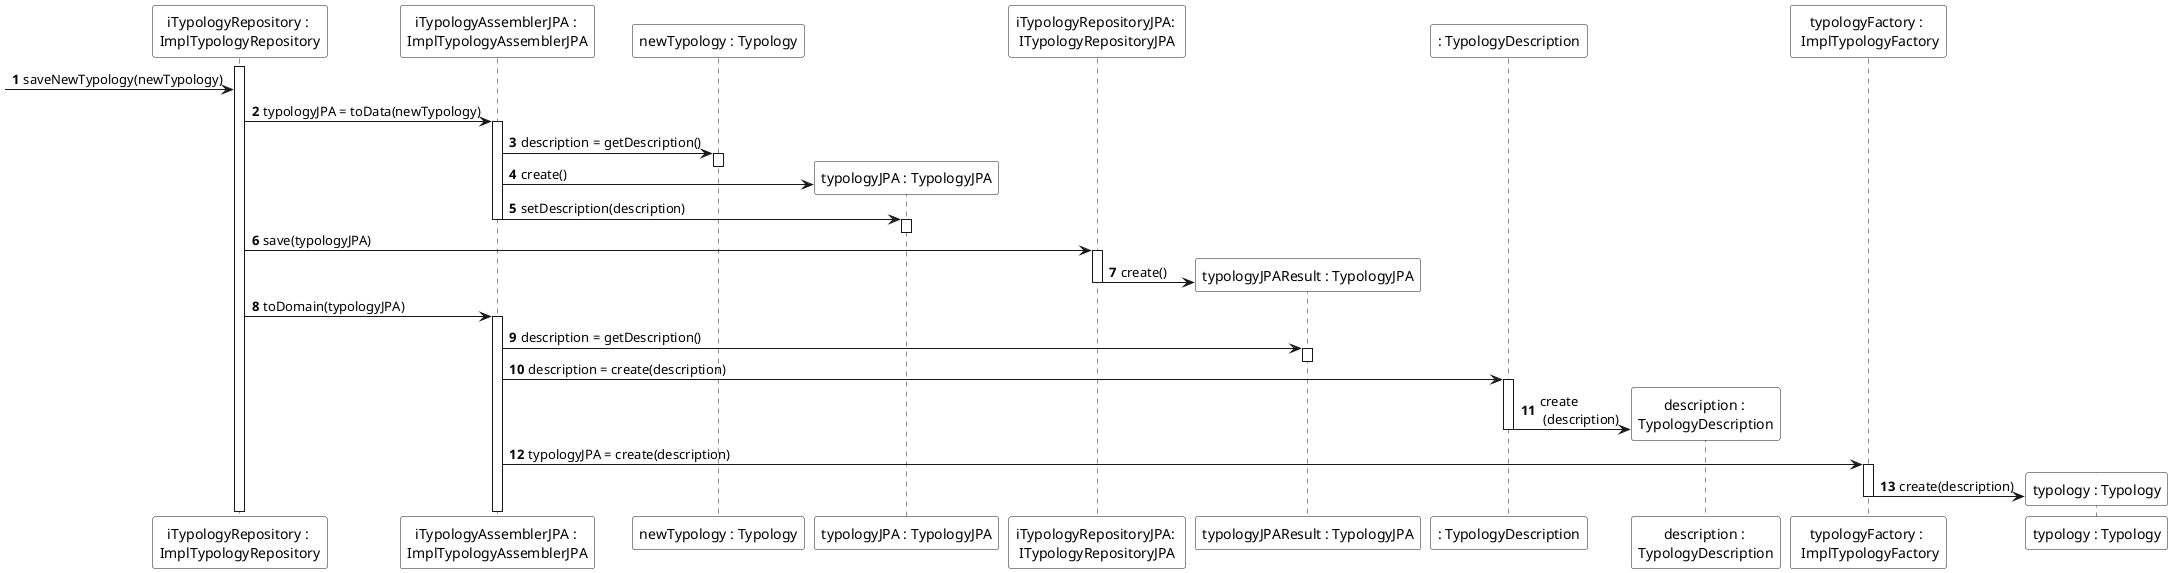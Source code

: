 @startuml
!pragma teoz true
autonumber

participant "iTypologyRepository : \nImplTypologyRepository" #FFFFFF
activate "iTypologyRepository : \nImplTypologyRepository"
-> "iTypologyRepository : \nImplTypologyRepository" : saveNewTypology(newTypology)

participant "iTypologyAssemblerJPA : \nImplTypologyAssemblerJPA" #FFFFFF
"iTypologyRepository : \nImplTypologyRepository" -> "iTypologyAssemblerJPA : \nImplTypologyAssemblerJPA" ++ : typologyJPA = toData(newTypology)

participant "newTypology : Typology" #FFFFFF
"iTypologyAssemblerJPA : \nImplTypologyAssemblerJPA" -> "newTypology : Typology" ++ : description = getDescription()
deactivate

create participant "typologyJPA : TypologyJPA" #FFFFFF
"iTypologyAssemblerJPA : \nImplTypologyAssemblerJPA" -> "typologyJPA : TypologyJPA" : create()
"iTypologyAssemblerJPA : \nImplTypologyAssemblerJPA" -> "typologyJPA : TypologyJPA" ++ : setDescription(description)
deactivate
deactivate "iTypologyAssemblerJPA : \nImplTypologyAssemblerJPA"

participant "iTypologyRepositoryJPA: \nITypologyRepositoryJPA" #FFFFFF
"iTypologyRepository : \nImplTypologyRepository" -> "iTypologyRepositoryJPA: \nITypologyRepositoryJPA" ++ : save(typologyJPA)

create participant "typologyJPAResult : TypologyJPA" #FFFFFF
"iTypologyRepositoryJPA: \nITypologyRepositoryJPA" ->  "typologyJPAResult : TypologyJPA" : create()
deactivate

"iTypologyRepository : \nImplTypologyRepository" -> "iTypologyAssemblerJPA : \nImplTypologyAssemblerJPA" ++ : toDomain(typologyJPA)

"iTypologyAssemblerJPA : \nImplTypologyAssemblerJPA" -> "typologyJPAResult : TypologyJPA" ++: description = getDescription()
deactivate

participant ": TypologyDescription" #FFFFFF
"iTypologyAssemblerJPA : \nImplTypologyAssemblerJPA" -> ": TypologyDescription" ++ : description = create(description)

create participant "description : \nTypologyDescription" #FFFFFF
": TypologyDescription" -> "description : \nTypologyDescription" : create \n (description)
deactivate

participant "typologyFactory : \n ImplTypologyFactory" #FFFFFF
"iTypologyAssemblerJPA : \nImplTypologyAssemblerJPA" -> "typologyFactory : \n ImplTypologyFactory" ++ : typologyJPA = create(description)

create participant "typology : Typology" #FFFFFF
"typologyFactory : \n ImplTypologyFactory" -> "typology : Typology" : create(description)
deactivate "typologyFactory : \n ImplTypologyFactory"
deactivate "iTypologyAssemblerJPA : \nImplTypologyAssemblerJPA"
deactivate "iTypologyRepository : \nImplTypologyRepository"
deactivate "iTypologyRepository : \nImplTypologyRepository"



@enduml